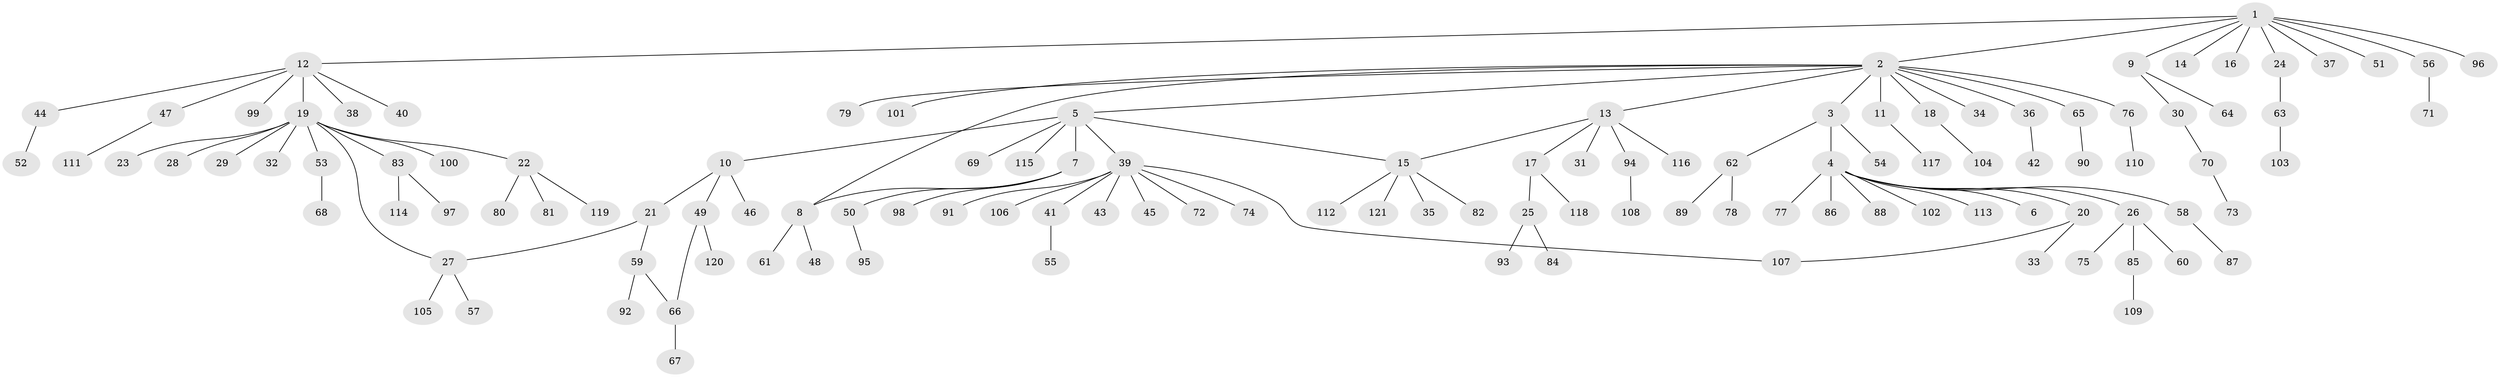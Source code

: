 // coarse degree distribution, {9: 0.010869565217391304, 12: 0.010869565217391304, 3: 0.06521739130434782, 11: 0.010869565217391304, 14: 0.010869565217391304, 1: 0.6956521739130435, 6: 0.010869565217391304, 5: 0.03260869565217391, 2: 0.13043478260869565, 15: 0.010869565217391304, 4: 0.010869565217391304}
// Generated by graph-tools (version 1.1) at 2025/23/03/03/25 07:23:50]
// undirected, 121 vertices, 125 edges
graph export_dot {
graph [start="1"]
  node [color=gray90,style=filled];
  1;
  2;
  3;
  4;
  5;
  6;
  7;
  8;
  9;
  10;
  11;
  12;
  13;
  14;
  15;
  16;
  17;
  18;
  19;
  20;
  21;
  22;
  23;
  24;
  25;
  26;
  27;
  28;
  29;
  30;
  31;
  32;
  33;
  34;
  35;
  36;
  37;
  38;
  39;
  40;
  41;
  42;
  43;
  44;
  45;
  46;
  47;
  48;
  49;
  50;
  51;
  52;
  53;
  54;
  55;
  56;
  57;
  58;
  59;
  60;
  61;
  62;
  63;
  64;
  65;
  66;
  67;
  68;
  69;
  70;
  71;
  72;
  73;
  74;
  75;
  76;
  77;
  78;
  79;
  80;
  81;
  82;
  83;
  84;
  85;
  86;
  87;
  88;
  89;
  90;
  91;
  92;
  93;
  94;
  95;
  96;
  97;
  98;
  99;
  100;
  101;
  102;
  103;
  104;
  105;
  106;
  107;
  108;
  109;
  110;
  111;
  112;
  113;
  114;
  115;
  116;
  117;
  118;
  119;
  120;
  121;
  1 -- 2;
  1 -- 9;
  1 -- 12;
  1 -- 14;
  1 -- 16;
  1 -- 24;
  1 -- 37;
  1 -- 51;
  1 -- 56;
  1 -- 96;
  2 -- 3;
  2 -- 5;
  2 -- 8;
  2 -- 11;
  2 -- 13;
  2 -- 18;
  2 -- 34;
  2 -- 36;
  2 -- 65;
  2 -- 76;
  2 -- 79;
  2 -- 101;
  3 -- 4;
  3 -- 54;
  3 -- 62;
  4 -- 6;
  4 -- 20;
  4 -- 26;
  4 -- 58;
  4 -- 77;
  4 -- 86;
  4 -- 88;
  4 -- 102;
  4 -- 113;
  5 -- 7;
  5 -- 10;
  5 -- 15;
  5 -- 39;
  5 -- 69;
  5 -- 115;
  7 -- 8;
  7 -- 50;
  7 -- 98;
  8 -- 48;
  8 -- 61;
  9 -- 30;
  9 -- 64;
  10 -- 21;
  10 -- 46;
  10 -- 49;
  11 -- 117;
  12 -- 19;
  12 -- 38;
  12 -- 40;
  12 -- 44;
  12 -- 47;
  12 -- 99;
  13 -- 15;
  13 -- 17;
  13 -- 31;
  13 -- 94;
  13 -- 116;
  15 -- 35;
  15 -- 82;
  15 -- 112;
  15 -- 121;
  17 -- 25;
  17 -- 118;
  18 -- 104;
  19 -- 22;
  19 -- 23;
  19 -- 27;
  19 -- 28;
  19 -- 29;
  19 -- 32;
  19 -- 53;
  19 -- 83;
  19 -- 100;
  20 -- 33;
  20 -- 107;
  21 -- 27;
  21 -- 59;
  22 -- 80;
  22 -- 81;
  22 -- 119;
  24 -- 63;
  25 -- 84;
  25 -- 93;
  26 -- 60;
  26 -- 75;
  26 -- 85;
  27 -- 57;
  27 -- 105;
  30 -- 70;
  36 -- 42;
  39 -- 41;
  39 -- 43;
  39 -- 45;
  39 -- 72;
  39 -- 74;
  39 -- 91;
  39 -- 106;
  39 -- 107;
  41 -- 55;
  44 -- 52;
  47 -- 111;
  49 -- 66;
  49 -- 120;
  50 -- 95;
  53 -- 68;
  56 -- 71;
  58 -- 87;
  59 -- 66;
  59 -- 92;
  62 -- 78;
  62 -- 89;
  63 -- 103;
  65 -- 90;
  66 -- 67;
  70 -- 73;
  76 -- 110;
  83 -- 97;
  83 -- 114;
  85 -- 109;
  94 -- 108;
}
